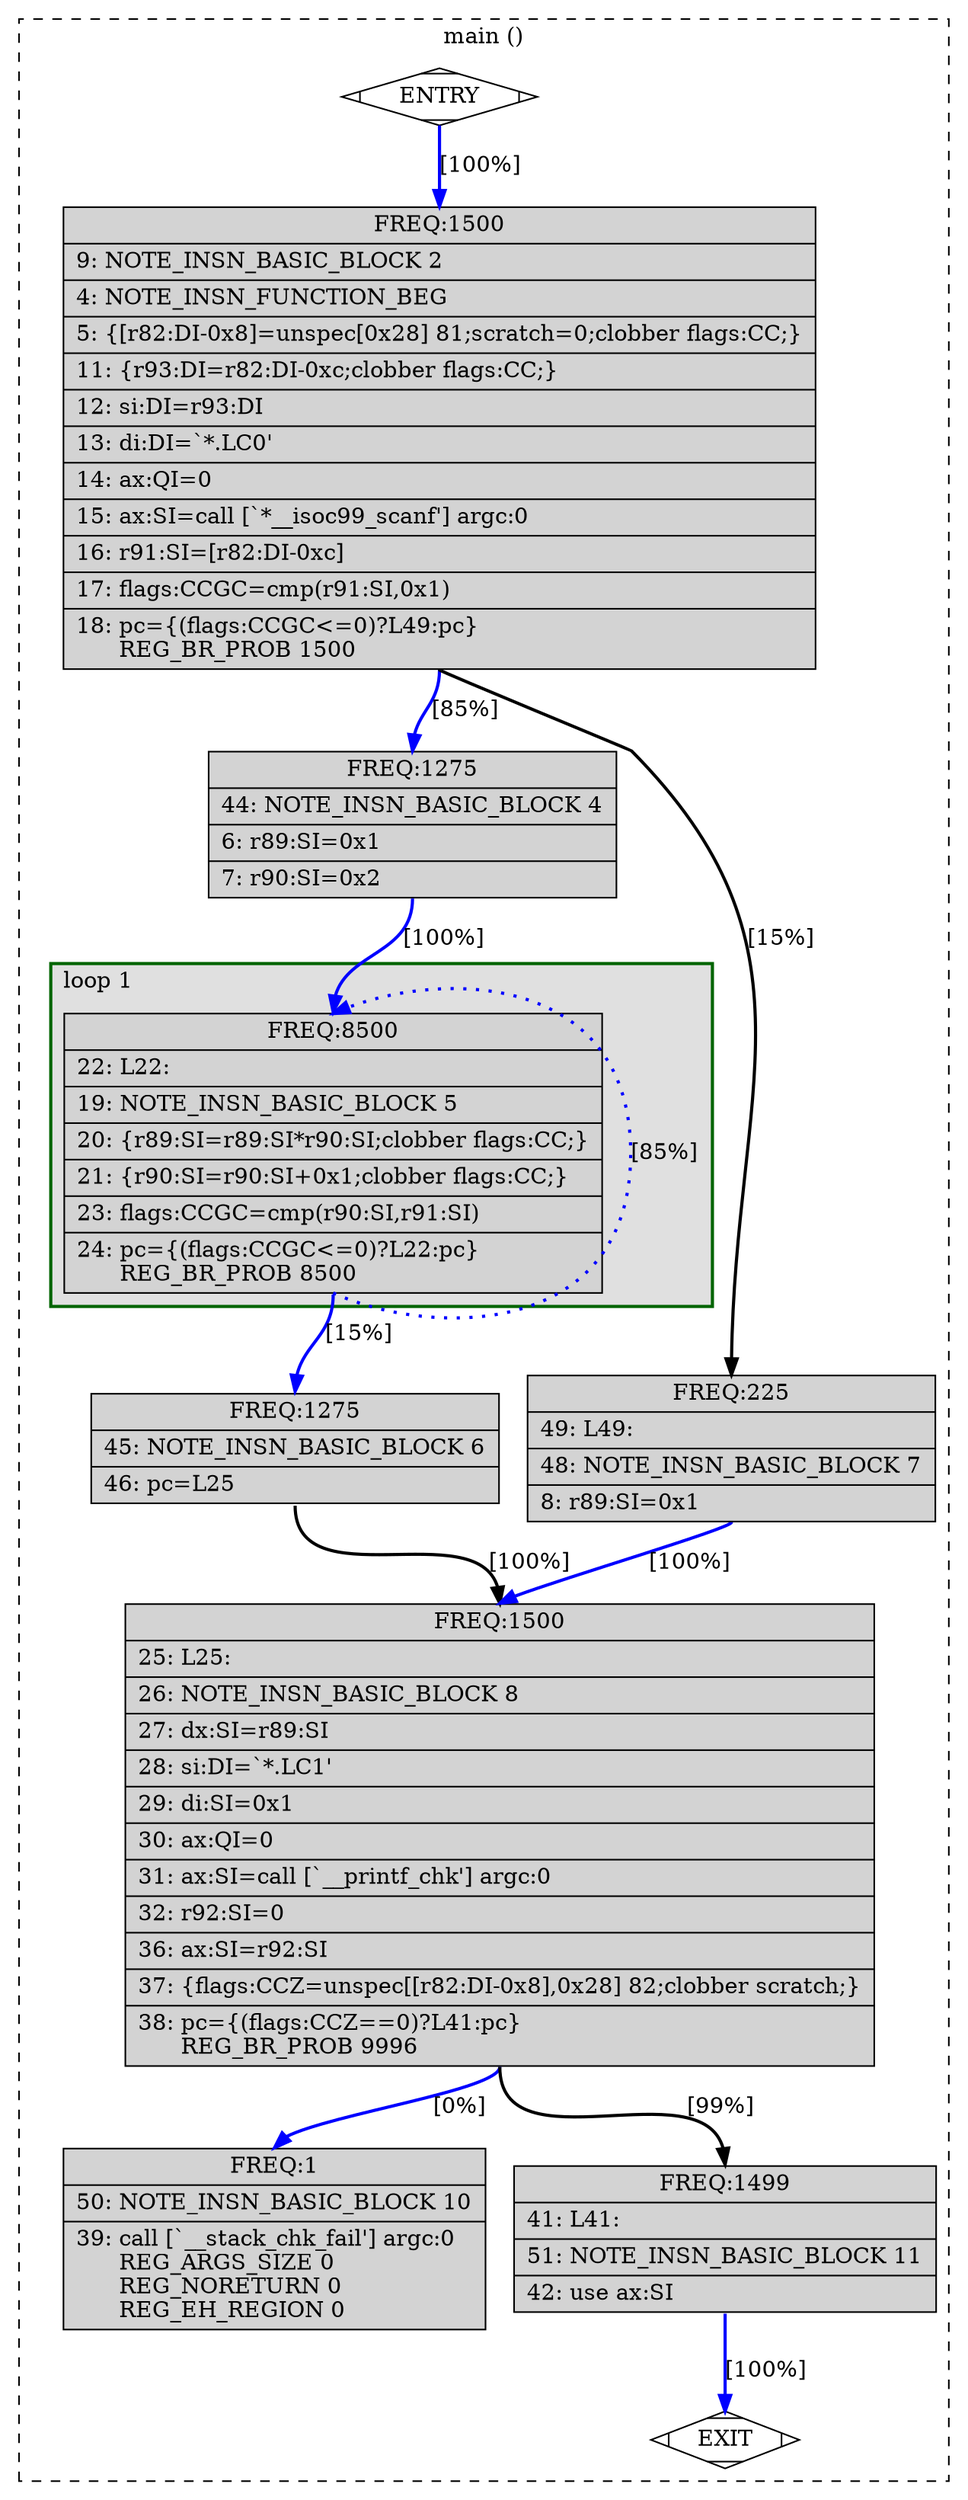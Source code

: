 digraph "main.c.229r.expand" {
overlap=false;
subgraph "cluster_main" {
	style="dashed";
	color="black";
	label="main ()";
	subgraph cluster_23_1 {
	style="filled";
	color="darkgreen";
	fillcolor="grey88";
	label="loop 1";
	labeljust=l;
	penwidth=2;
	fn_23_basic_block_5 [shape=record,style=filled,fillcolor=lightgrey,label="{ FREQ:8500 |\ \ \ 22:\ L22:\l\
|\ \ \ 19:\ NOTE_INSN_BASIC_BLOCK\ 5\l\
|\ \ \ 20:\ \{r89:SI=r89:SI*r90:SI;clobber\ flags:CC;\}\l\
|\ \ \ 21:\ \{r90:SI=r90:SI+0x1;clobber\ flags:CC;\}\l\
|\ \ \ 23:\ flags:CCGC=cmp(r90:SI,r91:SI)\l\
|\ \ \ 24:\ pc=\{(flags:CCGC\<=0)?L22:pc\}\l\
\ \ \ \ \ \ REG_BR_PROB\ 8500\l\
}"];

	}
	fn_23_basic_block_0 [shape=Mdiamond,style=filled,fillcolor=white,label="ENTRY"];

	fn_23_basic_block_1 [shape=Mdiamond,style=filled,fillcolor=white,label="EXIT"];

	fn_23_basic_block_2 [shape=record,style=filled,fillcolor=lightgrey,label="{ FREQ:1500 |\ \ \ \ 9:\ NOTE_INSN_BASIC_BLOCK\ 2\l\
|\ \ \ \ 4:\ NOTE_INSN_FUNCTION_BEG\l\
|\ \ \ \ 5:\ \{[r82:DI-0x8]=unspec[0x28]\ 81;scratch=0;clobber\ flags:CC;\}\l\
|\ \ \ 11:\ \{r93:DI=r82:DI-0xc;clobber\ flags:CC;\}\l\
|\ \ \ 12:\ si:DI=r93:DI\l\
|\ \ \ 13:\ di:DI=`*.LC0'\l\
|\ \ \ 14:\ ax:QI=0\l\
|\ \ \ 15:\ ax:SI=call\ [`*__isoc99_scanf']\ argc:0\l\
|\ \ \ 16:\ r91:SI=[r82:DI-0xc]\l\
|\ \ \ 17:\ flags:CCGC=cmp(r91:SI,0x1)\l\
|\ \ \ 18:\ pc=\{(flags:CCGC\<=0)?L49:pc\}\l\
\ \ \ \ \ \ REG_BR_PROB\ 1500\l\
}"];

	fn_23_basic_block_4 [shape=record,style=filled,fillcolor=lightgrey,label="{ FREQ:1275 |\ \ \ 44:\ NOTE_INSN_BASIC_BLOCK\ 4\l\
|\ \ \ \ 6:\ r89:SI=0x1\l\
|\ \ \ \ 7:\ r90:SI=0x2\l\
}"];

	fn_23_basic_block_6 [shape=record,style=filled,fillcolor=lightgrey,label="{ FREQ:1275 |\ \ \ 45:\ NOTE_INSN_BASIC_BLOCK\ 6\l\
|\ \ \ 46:\ pc=L25\l\
}"];

	fn_23_basic_block_7 [shape=record,style=filled,fillcolor=lightgrey,label="{ FREQ:225 |\ \ \ 49:\ L49:\l\
|\ \ \ 48:\ NOTE_INSN_BASIC_BLOCK\ 7\l\
|\ \ \ \ 8:\ r89:SI=0x1\l\
}"];

	fn_23_basic_block_8 [shape=record,style=filled,fillcolor=lightgrey,label="{ FREQ:1500 |\ \ \ 25:\ L25:\l\
|\ \ \ 26:\ NOTE_INSN_BASIC_BLOCK\ 8\l\
|\ \ \ 27:\ dx:SI=r89:SI\l\
|\ \ \ 28:\ si:DI=`*.LC1'\l\
|\ \ \ 29:\ di:SI=0x1\l\
|\ \ \ 30:\ ax:QI=0\l\
|\ \ \ 31:\ ax:SI=call\ [`__printf_chk']\ argc:0\l\
|\ \ \ 32:\ r92:SI=0\l\
|\ \ \ 36:\ ax:SI=r92:SI\l\
|\ \ \ 37:\ \{flags:CCZ=unspec[[r82:DI-0x8],0x28]\ 82;clobber\ scratch;\}\l\
|\ \ \ 38:\ pc=\{(flags:CCZ==0)?L41:pc\}\l\
\ \ \ \ \ \ REG_BR_PROB\ 9996\l\
}"];

	fn_23_basic_block_10 [shape=record,style=filled,fillcolor=lightgrey,label="{ FREQ:1 |\ \ \ 50:\ NOTE_INSN_BASIC_BLOCK\ 10\l\
|\ \ \ 39:\ call\ [`__stack_chk_fail']\ argc:0\l\
\ \ \ \ \ \ REG_ARGS_SIZE\ 0\l\
\ \ \ \ \ \ REG_NORETURN\ 0\l\
\ \ \ \ \ \ REG_EH_REGION\ 0\l\
}"];

	fn_23_basic_block_11 [shape=record,style=filled,fillcolor=lightgrey,label="{ FREQ:1499 |\ \ \ 41:\ L41:\l\
|\ \ \ 51:\ NOTE_INSN_BASIC_BLOCK\ 11\l\
|\ \ \ 42:\ use\ ax:SI\l\
}"];

	fn_23_basic_block_0:s -> fn_23_basic_block_2:n [style="solid,bold",color=blue,weight=100,constraint=true, label="[100%]"];
	fn_23_basic_block_2:s -> fn_23_basic_block_4:n [style="solid,bold",color=blue,weight=100,constraint=true, label="[85%]"];
	fn_23_basic_block_2:s -> fn_23_basic_block_7:n [style="solid,bold",color=black,weight=10,constraint=true, label="[15%]"];
	fn_23_basic_block_4:s -> fn_23_basic_block_5:n [style="solid,bold",color=blue,weight=100,constraint=true, label="[100%]"];
	fn_23_basic_block_5:s -> fn_23_basic_block_5:n [style="dotted,bold",color=blue,weight=10,constraint=false, label="[85%]"];
	fn_23_basic_block_5:s -> fn_23_basic_block_6:n [style="solid,bold",color=blue,weight=100,constraint=true, label="[15%]"];
	fn_23_basic_block_6:s -> fn_23_basic_block_8:n [style="solid,bold",color=black,weight=10,constraint=true, label="[100%]"];
	fn_23_basic_block_7:s -> fn_23_basic_block_8:n [style="solid,bold",color=blue,weight=100,constraint=true, label="[100%]"];
	fn_23_basic_block_8:s -> fn_23_basic_block_11:n [style="solid,bold",color=black,weight=10,constraint=true, label="[99%]"];
	fn_23_basic_block_8:s -> fn_23_basic_block_10:n [style="solid,bold",color=blue,weight=100,constraint=true, label="[0%]"];
	fn_23_basic_block_11:s -> fn_23_basic_block_1:n [style="solid,bold",color=blue,weight=100,constraint=true, label="[100%]"];
	fn_23_basic_block_0:s -> fn_23_basic_block_1:n [style="invis",constraint=true];
}
}
